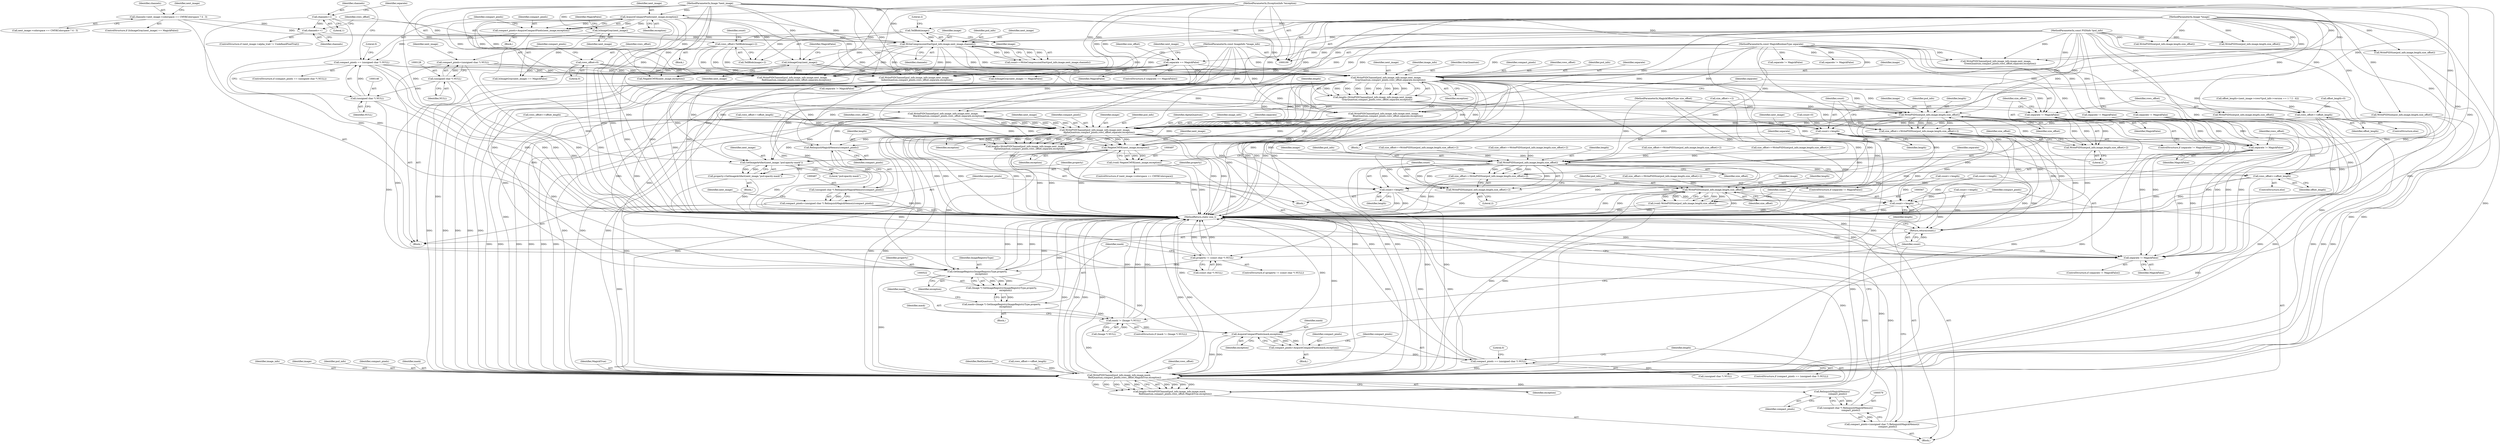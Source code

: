 digraph "0_ImageMagick_d4ec73f866a7c42a2e7f301fcd696e5cb7a7d3ab_2@pointer" {
"1000267" [label="(Call,WritePSDChannel(psd_info,image_info,image,next_image,\n            GrayQuantum,compact_pixels,rows_offset,separate,exception))"];
"1000196" [label="(Call,WriteCompressionStart(psd_info,image,next_image,channels))"];
"1000101" [label="(MethodParameterIn,const PSDInfo *psd_info)"];
"1000191" [label="(Call,TellBlob(image))"];
"1000103" [label="(MethodParameterIn,Image *image)"];
"1000167" [label="(Call,IsImageGray(next_image))"];
"1000139" [label="(Call,AcquireCompactPixels(next_image,exception))"];
"1000104" [label="(MethodParameterIn,Image *next_image)"];
"1000107" [label="(MethodParameterIn,ExceptionInfo *exception)"];
"1000186" [label="(Call,channels++)"];
"1000150" [label="(Call,channels=1)"];
"1000170" [label="(Call,channels=next_image->colorspace == CMYKColorspace ? 4 : 3)"];
"1000102" [label="(MethodParameterIn,const ImageInfo *image_info)"];
"1000261" [label="(Call,IsImageGray(next_image))"];
"1000125" [label="(Call,compact_pixels=(unsigned char *) NULL)"];
"1000127" [label="(Call,(unsigned char *) NULL)"];
"1000143" [label="(Call,compact_pixels == (unsigned char *) NULL)"];
"1000137" [label="(Call,compact_pixels=AcquireCompactPixels(next_image,exception))"];
"1000145" [label="(Call,(unsigned char *) NULL)"];
"1000188" [label="(Call,rows_offset=TellBlob(image)+2)"];
"1000122" [label="(Call,rows_offset=0)"];
"1000154" [label="(Call,separate == MagickFalse)"];
"1000106" [label="(MethodParameterIn,const MagickBooleanType separate)"];
"1000265" [label="(Call,length=WritePSDChannel(psd_info,image_info,image,next_image,\n            GrayQuantum,compact_pixels,rows_offset,separate,exception))"];
"1000284" [label="(Call,WritePSDSize(psd_info,image,length,size_offset))"];
"1000281" [label="(Call,size_offset+=WritePSDSize(psd_info,image,length,size_offset)+2)"];
"1000471" [label="(Call,WritePSDSize(psd_info,image,length,size_offset))"];
"1000468" [label="(Call,size_offset+=WritePSDSize(psd_info,image,length,size_offset)+2)"];
"1000568" [label="(Call,WritePSDSize(psd_info,image,length,size_offset))"];
"1000566" [label="(Call,(void) WritePSDSize(psd_info,image,length,size_offset))"];
"1000573" [label="(Call,count+=length)"];
"1000582" [label="(Return,return(count);)"];
"1000470" [label="(Call,WritePSDSize(psd_info,image,length,size_offset)+2)"];
"1000481" [label="(Call,count+=length)"];
"1000556" [label="(Call,WritePSDChannel(psd_info,image_info,image,mask,\n                RedQuantum,compact_pixels,rows_offset,MagickTrue,exception))"];
"1000554" [label="(Call,length=WritePSDChannel(psd_info,image_info,image,mask,\n                RedQuantum,compact_pixels,rows_offset,MagickTrue,exception))"];
"1000580" [label="(Call,RelinquishMagickMemory(\n                compact_pixels))"];
"1000578" [label="(Call,(unsigned char *) RelinquishMagickMemory(\n                compact_pixels))"];
"1000576" [label="(Call,compact_pixels=(unsigned char *) RelinquishMagickMemory(\n                compact_pixels))"];
"1000283" [label="(Call,WritePSDSize(psd_info,image,length,size_offset)+2)"];
"1000294" [label="(Call,count+=length)"];
"1000454" [label="(Call,WritePSDChannel(psd_info,image_info,image,next_image,\n            AlphaQuantum,compact_pixels,rows_offset,separate,exception))"];
"1000452" [label="(Call,length=WritePSDChannel(psd_info,image_info,image,next_image,\n            AlphaQuantum,compact_pixels,rows_offset,separate,exception))"];
"1000465" [label="(Call,separate != MagickFalse)"];
"1000502" [label="(Call,separate != MagickFalse)"];
"1000478" [label="(Call,rows_offset+=offset_length)"];
"1000488" [label="(Call,RelinquishMagickMemory(compact_pixels))"];
"1000486" [label="(Call,(unsigned char *) RelinquishMagickMemory(compact_pixels))"];
"1000484" [label="(Call,compact_pixels=(unsigned char *) RelinquishMagickMemory(compact_pixels))"];
"1000498" [label="(Call,NegateCMYK(next_image,exception))"];
"1000496" [label="(Call,(void) NegateCMYK(next_image,exception))"];
"1000509" [label="(Call,GetImageArtifact(next_image,\"psd:opacity-mask\"))"];
"1000507" [label="(Call,property=GetImageArtifact(next_image,\"psd:opacity-mask\"))"];
"1000513" [label="(Call,property != (const char *) NULL)"];
"1000523" [label="(Call,GetImageRegistry(ImageRegistryType,property,\n            exception))"];
"1000521" [label="(Call,(Image *) GetImageRegistry(ImageRegistryType,property,\n            exception))"];
"1000519" [label="(Call,mask=(Image *) GetImageRegistry(ImageRegistryType,property,\n            exception))"];
"1000528" [label="(Call,mask != (Image *) NULL)"];
"1000543" [label="(Call,AcquireCompactPixels(mask,exception))"];
"1000541" [label="(Call,compact_pixels=AcquireCompactPixels(mask,exception))"];
"1000547" [label="(Call,compact_pixels == (unsigned char *) NULL)"];
"1000278" [label="(Call,separate != MagickFalse)"];
"1000291" [label="(Call,rows_offset+=offset_length)"];
"1000432" [label="(Call,WritePSDSize(psd_info,image,length,size_offset))"];
"1000227" [label="(Call,WritePSDChannel(psd_info,image_info,image,next_image,\n        IndexQuantum,compact_pixels,rows_offset,separate,exception))"];
"1000490" [label="(ControlStructure,if (next_image->colorspace == CMYKColorspace))"];
"1000307" [label="(Call,NegateCMYK(next_image,exception))"];
"1000141" [label="(Identifier,exception)"];
"1000171" [label="(Identifier,channels)"];
"1000193" [label="(Literal,2)"];
"1000577" [label="(Identifier,compact_pixels)"];
"1000129" [label="(Identifier,NULL)"];
"1000156" [label="(Identifier,MagickFalse)"];
"1000387" [label="(Call,separate != MagickFalse)"];
"1000287" [label="(Identifier,length)"];
"1000277" [label="(ControlStructure,if (separate != MagickFalse))"];
"1000295" [label="(Identifier,count)"];
"1000165" [label="(ControlStructure,if (IsImageGray(next_image) == MagickFalse))"];
"1000400" [label="(Call,rows_offset+=offset_length)"];
"1000518" [label="(Block,)"];
"1000152" [label="(Literal,1)"];
"1000254" [label="(Call,count+=length)"];
"1000564" [label="(Identifier,MagickTrue)"];
"1000269" [label="(Identifier,image_info)"];
"1000355" [label="(Call,separate != MagickFalse)"];
"1000415" [label="(Call,WritePSDChannel(psd_info,image_info,image,next_image,\n                BlackQuantum,compact_pixels,rows_offset,separate,exception))"];
"1000194" [label="(Call,count+=WriteCompressionStart(psd_info,image,next_image,channels))"];
"1000157" [label="(Block,)"];
"1000296" [label="(Identifier,length)"];
"1000448" [label="(Identifier,next_image)"];
"1000479" [label="(Identifier,rows_offset)"];
"1000537" [label="(Identifier,mask)"];
"1000139" [label="(Call,AcquireCompactPixels(next_image,exception))"];
"1000541" [label="(Call,compact_pixels=AcquireCompactPixels(mask,exception))"];
"1000566" [label="(Call,(void) WritePSDSize(psd_info,image,length,size_offset))"];
"1000272" [label="(Identifier,GrayQuantum)"];
"1000262" [label="(Identifier,next_image)"];
"1000528" [label="(Call,mask != (Image *) NULL)"];
"1000186" [label="(Call,channels++)"];
"1000461" [label="(Identifier,rows_offset)"];
"1000507" [label="(Call,property=GetImageArtifact(next_image,\"psd:opacity-mask\"))"];
"1000390" [label="(Call,size_offset+=WritePSDSize(psd_info,image,length,size_offset)+2)"];
"1000523" [label="(Call,GetImageRegistry(ImageRegistryType,property,\n            exception))"];
"1000260" [label="(Call,IsImageGray(next_image) != MagickFalse)"];
"1000561" [label="(Identifier,RedQuantum)"];
"1000499" [label="(Identifier,next_image)"];
"1000188" [label="(Call,rows_offset=TellBlob(image)+2)"];
"1000454" [label="(Call,WritePSDChannel(psd_info,image_info,image,next_image,\n            AlphaQuantum,compact_pixels,rows_offset,separate,exception))"];
"1000477" [label="(ControlStructure,else)"];
"1000200" [label="(Identifier,channels)"];
"1000187" [label="(Identifier,channels)"];
"1000267" [label="(Call,WritePSDChannel(psd_info,image_info,image,next_image,\n            GrayQuantum,compact_pixels,rows_offset,separate,exception))"];
"1000106" [label="(MethodParameterIn,const MagickBooleanType separate)"];
"1000183" [label="(Identifier,next_image)"];
"1000138" [label="(Identifier,compact_pixels)"];
"1000486" [label="(Call,(unsigned char *) RelinquishMagickMemory(compact_pixels))"];
"1000326" [label="(Call,size_offset+=WritePSDSize(psd_info,image,length,size_offset)+2)"];
"1000545" [label="(Identifier,exception)"];
"1000584" [label="(MethodReturn,static size_t)"];
"1000568" [label="(Call,WritePSDSize(psd_info,image,length,size_offset))"];
"1000471" [label="(Call,WritePSDSize(psd_info,image,length,size_offset))"];
"1000475" [label="(Identifier,size_offset)"];
"1000154" [label="(Call,separate == MagickFalse)"];
"1000140" [label="(Identifier,next_image)"];
"1000172" [label="(Call,next_image->colorspace == CMYKColorspace ? 4 : 3)"];
"1000215" [label="(Call,size_offset+=2)"];
"1000103" [label="(MethodParameterIn,Image *image)"];
"1000556" [label="(Call,WritePSDChannel(psd_info,image_info,image,mask,\n                RedQuantum,compact_pixels,rows_offset,MagickTrue,exception))"];
"1000527" [label="(ControlStructure,if (mask != (Image *) NULL))"];
"1000244" [label="(Call,WritePSDSize(psd_info,image,length,size_offset))"];
"1000281" [label="(Call,size_offset+=WritePSDSize(psd_info,image,length,size_offset)+2)"];
"1000573" [label="(Call,count+=length)"];
"1000251" [label="(Call,rows_offset+=offset_length)"];
"1000168" [label="(Identifier,next_image)"];
"1000274" [label="(Identifier,rows_offset)"];
"1000508" [label="(Identifier,property)"];
"1000361" [label="(Call,WritePSDSize(psd_info,image,length,size_offset))"];
"1000137" [label="(Call,compact_pixels=AcquireCompactPixels(next_image,exception))"];
"1000124" [label="(Literal,0)"];
"1000261" [label="(Call,IsImageGray(next_image))"];
"1000288" [label="(Identifier,size_offset)"];
"1000452" [label="(Call,length=WritePSDChannel(psd_info,image_info,image,next_image,\n            AlphaQuantum,compact_pixels,rows_offset,separate,exception))"];
"1000478" [label="(Call,rows_offset+=offset_length)"];
"1000147" [label="(Identifier,NULL)"];
"1000273" [label="(Identifier,compact_pixels)"];
"1000268" [label="(Identifier,psd_info)"];
"1000198" [label="(Identifier,image)"];
"1000323" [label="(Call,separate != MagickFalse)"];
"1000122" [label="(Call,rows_offset=0)"];
"1000525" [label="(Identifier,property)"];
"1000127" [label="(Call,(unsigned char *) NULL)"];
"1000555" [label="(Identifier,length)"];
"1000241" [label="(Call,size_offset+=WritePSDSize(psd_info,image,length,size_offset)+2)"];
"1000474" [label="(Identifier,length)"];
"1000543" [label="(Call,AcquireCompactPixels(mask,exception))"];
"1000563" [label="(Identifier,rows_offset)"];
"1000513" [label="(Call,property != (const char *) NULL)"];
"1000548" [label="(Identifier,compact_pixels)"];
"1000292" [label="(Identifier,rows_offset)"];
"1000266" [label="(Identifier,length)"];
"1000529" [label="(Identifier,mask)"];
"1000578" [label="(Call,(unsigned char *) RelinquishMagickMemory(\n                compact_pixels))"];
"1000275" [label="(Identifier,separate)"];
"1000270" [label="(Identifier,image)"];
"1000544" [label="(Identifier,mask)"];
"1000284" [label="(Call,WritePSDSize(psd_info,image,length,size_offset))"];
"1000170" [label="(Call,channels=next_image->colorspace == CMYKColorspace ? 4 : 3)"];
"1000161" [label="(Identifier,next_image)"];
"1000464" [label="(ControlStructure,if (separate != MagickFalse))"];
"1000485" [label="(Identifier,compact_pixels)"];
"1000143" [label="(Call,compact_pixels == (unsigned char *) NULL)"];
"1000521" [label="(Call,(Image *) GetImageRegistry(ImageRegistryType,property,\n            exception))"];
"1000286" [label="(Identifier,image)"];
"1000526" [label="(Identifier,exception)"];
"1000166" [label="(Call,IsImageGray(next_image) == MagickFalse)"];
"1000496" [label="(Call,(void) NegateCMYK(next_image,exception))"];
"1000520" [label="(Identifier,mask)"];
"1000546" [label="(ControlStructure,if (compact_pixels == (unsigned char *) NULL))"];
"1000581" [label="(Identifier,compact_pixels)"];
"1000498" [label="(Call,NegateCMYK(next_image,exception))"];
"1000473" [label="(Identifier,image)"];
"1000511" [label="(Literal,\"psd:opacity-mask\")"];
"1000376" [label="(Call,WritePSDChannel(psd_info,image_info,image,next_image,\n            BlueQuantum,compact_pixels,rows_offset,separate,exception))"];
"1000470" [label="(Call,WritePSDSize(psd_info,image,length,size_offset)+2)"];
"1000169" [label="(Identifier,MagickFalse)"];
"1000505" [label="(Block,)"];
"1000515" [label="(Call,(const char *) NULL)"];
"1000558" [label="(Identifier,image_info)"];
"1000280" [label="(Identifier,MagickFalse)"];
"1000196" [label="(Call,WriteCompressionStart(psd_info,image,next_image,channels))"];
"1000502" [label="(Call,separate != MagickFalse)"];
"1000559" [label="(Identifier,image)"];
"1000514" [label="(Identifier,property)"];
"1000290" [label="(ControlStructure,else)"];
"1000144" [label="(Identifier,compact_pixels)"];
"1000489" [label="(Identifier,compact_pixels)"];
"1000488" [label="(Call,RelinquishMagickMemory(compact_pixels))"];
"1000150" [label="(Call,channels=1)"];
"1000472" [label="(Identifier,psd_info)"];
"1000476" [label="(Literal,2)"];
"1000554" [label="(Call,length=WritePSDChannel(psd_info,image_info,image,mask,\n                RedQuantum,compact_pixels,rows_offset,MagickTrue,exception))"];
"1000265" [label="(Call,length=WritePSDChannel(psd_info,image_info,image,next_image,\n            GrayQuantum,compact_pixels,rows_offset,separate,exception))"];
"1000283" [label="(Call,WritePSDSize(psd_info,image,length,size_offset)+2)"];
"1000580" [label="(Call,RelinquishMagickMemory(\n                compact_pixels))"];
"1000289" [label="(Literal,2)"];
"1000458" [label="(Identifier,next_image)"];
"1000151" [label="(Identifier,channels)"];
"1000126" [label="(Identifier,compact_pixels)"];
"1000460" [label="(Identifier,compact_pixels)"];
"1000153" [label="(ControlStructure,if (separate == MagickFalse))"];
"1000482" [label="(Identifier,count)"];
"1000504" [label="(Identifier,MagickFalse)"];
"1000572" [label="(Identifier,size_offset)"];
"1000466" [label="(Identifier,separate)"];
"1000451" [label="(Block,)"];
"1000294" [label="(Call,count+=length)"];
"1000509" [label="(Call,GetImageArtifact(next_image,\"psd:opacity-mask\"))"];
"1000481" [label="(Call,count+=length)"];
"1000542" [label="(Identifier,compact_pixels)"];
"1000192" [label="(Identifier,image)"];
"1000195" [label="(Identifier,count)"];
"1000510" [label="(Identifier,next_image)"];
"1000512" [label="(ControlStructure,if (property != (const char *) NULL))"];
"1000105" [label="(MethodParameterIn,MagickOffsetType size_offset)"];
"1000480" [label="(Identifier,offset_length)"];
"1000557" [label="(Identifier,psd_info)"];
"1000553" [label="(Literal,0)"];
"1000533" [label="(Block,)"];
"1000453" [label="(Identifier,length)"];
"1000493" [label="(Identifier,next_image)"];
"1000429" [label="(Call,size_offset+=WritePSDSize(psd_info,image,length,size_offset)+2)"];
"1000104" [label="(MethodParameterIn,Image *next_image)"];
"1000583" [label="(Identifier,count)"];
"1000457" [label="(Identifier,image)"];
"1000562" [label="(Identifier,compact_pixels)"];
"1000278" [label="(Call,separate != MagickFalse)"];
"1000469" [label="(Identifier,size_offset)"];
"1000123" [label="(Identifier,rows_offset)"];
"1000549" [label="(Call,(unsigned char *) NULL)"];
"1000540" [label="(Block,)"];
"1000524" [label="(Identifier,ImageRegistryType)"];
"1000279" [label="(Identifier,separate)"];
"1000271" [label="(Identifier,next_image)"];
"1000439" [label="(Call,rows_offset+=offset_length)"];
"1000455" [label="(Identifier,psd_info)"];
"1000145" [label="(Call,(unsigned char *) NULL)"];
"1000459" [label="(Identifier,AlphaQuantum)"];
"1000530" [label="(Call,(Image *) NULL)"];
"1000142" [label="(ControlStructure,if (compact_pixels == (unsigned char *) NULL))"];
"1000285" [label="(Identifier,psd_info)"];
"1000456" [label="(Identifier,image_info)"];
"1000312" [label="(Call,WritePSDChannel(psd_info,image_info,image,next_image,\n            RedQuantum,compact_pixels,rows_offset,separate,exception))"];
"1000465" [label="(Call,separate != MagickFalse)"];
"1000403" [label="(Call,count+=length)"];
"1000238" [label="(Call,separate != MagickFalse)"];
"1000570" [label="(Identifier,image)"];
"1000149" [label="(Literal,0)"];
"1000102" [label="(MethodParameterIn,const ImageInfo *image_info)"];
"1000201" [label="(Call,offset_length=(next_image->rows*(psd_info->version == 1 ? 2 : 4)))"];
"1000467" [label="(Identifier,MagickFalse)"];
"1000167" [label="(Call,IsImageGray(next_image))"];
"1000291" [label="(Call,rows_offset+=offset_length)"];
"1000500" [label="(Identifier,exception)"];
"1000483" [label="(Identifier,length)"];
"1000574" [label="(Identifier,count)"];
"1000462" [label="(Identifier,separate)"];
"1000519" [label="(Call,mask=(Image *) GetImageRegistry(ImageRegistryType,property,\n            exception))"];
"1000329" [label="(Call,WritePSDSize(psd_info,image,length,size_offset))"];
"1000197" [label="(Identifier,psd_info)"];
"1000101" [label="(MethodParameterIn,const PSDInfo *psd_info)"];
"1000180" [label="(ControlStructure,if (next_image->alpha_trait != UndefinedPixelTrait))"];
"1000189" [label="(Identifier,rows_offset)"];
"1000276" [label="(Identifier,exception)"];
"1000442" [label="(Call,count+=length)"];
"1000119" [label="(Call,offset_length=0)"];
"1000393" [label="(Call,WritePSDSize(psd_info,image,length,size_offset))"];
"1000576" [label="(Call,compact_pixels=(unsigned char *) RelinquishMagickMemory(\n                compact_pixels))"];
"1000282" [label="(Identifier,size_offset)"];
"1000571" [label="(Identifier,length)"];
"1000216" [label="(Identifier,size_offset)"];
"1000125" [label="(Call,compact_pixels=(unsigned char *) NULL)"];
"1000358" [label="(Call,size_offset+=WritePSDSize(psd_info,image,length,size_offset)+2)"];
"1000107" [label="(MethodParameterIn,ExceptionInfo *exception)"];
"1000264" [label="(Block,)"];
"1000190" [label="(Call,TellBlob(image)+2)"];
"1000136" [label="(Block,)"];
"1000575" [label="(Identifier,length)"];
"1000463" [label="(Identifier,exception)"];
"1000191" [label="(Call,TellBlob(image))"];
"1000565" [label="(Identifier,exception)"];
"1000560" [label="(Identifier,mask)"];
"1000293" [label="(Identifier,offset_length)"];
"1000503" [label="(Identifier,separate)"];
"1000484" [label="(Call,compact_pixels=(unsigned char *) RelinquishMagickMemory(compact_pixels))"];
"1000547" [label="(Call,compact_pixels == (unsigned char *) NULL)"];
"1000468" [label="(Call,size_offset+=WritePSDSize(psd_info,image,length,size_offset)+2)"];
"1000155" [label="(Identifier,separate)"];
"1000263" [label="(Identifier,MagickFalse)"];
"1000133" [label="(Identifier,next_image)"];
"1000426" [label="(Call,separate != MagickFalse)"];
"1000199" [label="(Identifier,next_image)"];
"1000116" [label="(Call,count=0)"];
"1000501" [label="(ControlStructure,if (separate != MagickFalse))"];
"1000344" [label="(Call,WritePSDChannel(psd_info,image_info,image,next_image,\n            GreenQuantum,compact_pixels,rows_offset,separate,exception))"];
"1000108" [label="(Block,)"];
"1000582" [label="(Return,return(count);)"];
"1000569" [label="(Identifier,psd_info)"];
"1000267" -> "1000265"  [label="AST: "];
"1000267" -> "1000276"  [label="CFG: "];
"1000268" -> "1000267"  [label="AST: "];
"1000269" -> "1000267"  [label="AST: "];
"1000270" -> "1000267"  [label="AST: "];
"1000271" -> "1000267"  [label="AST: "];
"1000272" -> "1000267"  [label="AST: "];
"1000273" -> "1000267"  [label="AST: "];
"1000274" -> "1000267"  [label="AST: "];
"1000275" -> "1000267"  [label="AST: "];
"1000276" -> "1000267"  [label="AST: "];
"1000265" -> "1000267"  [label="CFG: "];
"1000267" -> "1000584"  [label="DDG: "];
"1000267" -> "1000584"  [label="DDG: "];
"1000267" -> "1000584"  [label="DDG: "];
"1000267" -> "1000584"  [label="DDG: "];
"1000267" -> "1000584"  [label="DDG: "];
"1000267" -> "1000584"  [label="DDG: "];
"1000267" -> "1000584"  [label="DDG: "];
"1000267" -> "1000265"  [label="DDG: "];
"1000267" -> "1000265"  [label="DDG: "];
"1000267" -> "1000265"  [label="DDG: "];
"1000267" -> "1000265"  [label="DDG: "];
"1000267" -> "1000265"  [label="DDG: "];
"1000267" -> "1000265"  [label="DDG: "];
"1000267" -> "1000265"  [label="DDG: "];
"1000267" -> "1000265"  [label="DDG: "];
"1000267" -> "1000265"  [label="DDG: "];
"1000196" -> "1000267"  [label="DDG: "];
"1000196" -> "1000267"  [label="DDG: "];
"1000101" -> "1000267"  [label="DDG: "];
"1000102" -> "1000267"  [label="DDG: "];
"1000103" -> "1000267"  [label="DDG: "];
"1000261" -> "1000267"  [label="DDG: "];
"1000104" -> "1000267"  [label="DDG: "];
"1000125" -> "1000267"  [label="DDG: "];
"1000143" -> "1000267"  [label="DDG: "];
"1000188" -> "1000267"  [label="DDG: "];
"1000122" -> "1000267"  [label="DDG: "];
"1000154" -> "1000267"  [label="DDG: "];
"1000106" -> "1000267"  [label="DDG: "];
"1000139" -> "1000267"  [label="DDG: "];
"1000107" -> "1000267"  [label="DDG: "];
"1000267" -> "1000278"  [label="DDG: "];
"1000267" -> "1000284"  [label="DDG: "];
"1000267" -> "1000284"  [label="DDG: "];
"1000267" -> "1000291"  [label="DDG: "];
"1000267" -> "1000454"  [label="DDG: "];
"1000267" -> "1000454"  [label="DDG: "];
"1000267" -> "1000454"  [label="DDG: "];
"1000267" -> "1000454"  [label="DDG: "];
"1000267" -> "1000454"  [label="DDG: "];
"1000267" -> "1000454"  [label="DDG: "];
"1000267" -> "1000454"  [label="DDG: "];
"1000267" -> "1000488"  [label="DDG: "];
"1000267" -> "1000498"  [label="DDG: "];
"1000267" -> "1000498"  [label="DDG: "];
"1000267" -> "1000509"  [label="DDG: "];
"1000267" -> "1000523"  [label="DDG: "];
"1000267" -> "1000556"  [label="DDG: "];
"1000267" -> "1000556"  [label="DDG: "];
"1000267" -> "1000556"  [label="DDG: "];
"1000267" -> "1000556"  [label="DDG: "];
"1000196" -> "1000194"  [label="AST: "];
"1000196" -> "1000200"  [label="CFG: "];
"1000197" -> "1000196"  [label="AST: "];
"1000198" -> "1000196"  [label="AST: "];
"1000199" -> "1000196"  [label="AST: "];
"1000200" -> "1000196"  [label="AST: "];
"1000194" -> "1000196"  [label="CFG: "];
"1000196" -> "1000584"  [label="DDG: "];
"1000196" -> "1000194"  [label="DDG: "];
"1000196" -> "1000194"  [label="DDG: "];
"1000196" -> "1000194"  [label="DDG: "];
"1000196" -> "1000194"  [label="DDG: "];
"1000101" -> "1000196"  [label="DDG: "];
"1000191" -> "1000196"  [label="DDG: "];
"1000103" -> "1000196"  [label="DDG: "];
"1000167" -> "1000196"  [label="DDG: "];
"1000139" -> "1000196"  [label="DDG: "];
"1000104" -> "1000196"  [label="DDG: "];
"1000186" -> "1000196"  [label="DDG: "];
"1000150" -> "1000196"  [label="DDG: "];
"1000170" -> "1000196"  [label="DDG: "];
"1000196" -> "1000227"  [label="DDG: "];
"1000196" -> "1000227"  [label="DDG: "];
"1000196" -> "1000227"  [label="DDG: "];
"1000196" -> "1000261"  [label="DDG: "];
"1000196" -> "1000312"  [label="DDG: "];
"1000196" -> "1000312"  [label="DDG: "];
"1000101" -> "1000100"  [label="AST: "];
"1000101" -> "1000584"  [label="DDG: "];
"1000101" -> "1000227"  [label="DDG: "];
"1000101" -> "1000244"  [label="DDG: "];
"1000101" -> "1000284"  [label="DDG: "];
"1000101" -> "1000312"  [label="DDG: "];
"1000101" -> "1000329"  [label="DDG: "];
"1000101" -> "1000344"  [label="DDG: "];
"1000101" -> "1000361"  [label="DDG: "];
"1000101" -> "1000376"  [label="DDG: "];
"1000101" -> "1000393"  [label="DDG: "];
"1000101" -> "1000415"  [label="DDG: "];
"1000101" -> "1000432"  [label="DDG: "];
"1000101" -> "1000454"  [label="DDG: "];
"1000101" -> "1000471"  [label="DDG: "];
"1000101" -> "1000556"  [label="DDG: "];
"1000101" -> "1000568"  [label="DDG: "];
"1000191" -> "1000190"  [label="AST: "];
"1000191" -> "1000192"  [label="CFG: "];
"1000192" -> "1000191"  [label="AST: "];
"1000193" -> "1000191"  [label="CFG: "];
"1000191" -> "1000188"  [label="DDG: "];
"1000191" -> "1000190"  [label="DDG: "];
"1000103" -> "1000191"  [label="DDG: "];
"1000103" -> "1000100"  [label="AST: "];
"1000103" -> "1000584"  [label="DDG: "];
"1000103" -> "1000227"  [label="DDG: "];
"1000103" -> "1000244"  [label="DDG: "];
"1000103" -> "1000284"  [label="DDG: "];
"1000103" -> "1000312"  [label="DDG: "];
"1000103" -> "1000329"  [label="DDG: "];
"1000103" -> "1000344"  [label="DDG: "];
"1000103" -> "1000361"  [label="DDG: "];
"1000103" -> "1000376"  [label="DDG: "];
"1000103" -> "1000393"  [label="DDG: "];
"1000103" -> "1000415"  [label="DDG: "];
"1000103" -> "1000432"  [label="DDG: "];
"1000103" -> "1000454"  [label="DDG: "];
"1000103" -> "1000471"  [label="DDG: "];
"1000103" -> "1000556"  [label="DDG: "];
"1000103" -> "1000568"  [label="DDG: "];
"1000167" -> "1000166"  [label="AST: "];
"1000167" -> "1000168"  [label="CFG: "];
"1000168" -> "1000167"  [label="AST: "];
"1000169" -> "1000167"  [label="CFG: "];
"1000167" -> "1000166"  [label="DDG: "];
"1000139" -> "1000167"  [label="DDG: "];
"1000104" -> "1000167"  [label="DDG: "];
"1000139" -> "1000137"  [label="AST: "];
"1000139" -> "1000141"  [label="CFG: "];
"1000140" -> "1000139"  [label="AST: "];
"1000141" -> "1000139"  [label="AST: "];
"1000137" -> "1000139"  [label="CFG: "];
"1000139" -> "1000584"  [label="DDG: "];
"1000139" -> "1000584"  [label="DDG: "];
"1000139" -> "1000137"  [label="DDG: "];
"1000139" -> "1000137"  [label="DDG: "];
"1000104" -> "1000139"  [label="DDG: "];
"1000107" -> "1000139"  [label="DDG: "];
"1000139" -> "1000227"  [label="DDG: "];
"1000139" -> "1000227"  [label="DDG: "];
"1000139" -> "1000261"  [label="DDG: "];
"1000139" -> "1000307"  [label="DDG: "];
"1000139" -> "1000312"  [label="DDG: "];
"1000104" -> "1000100"  [label="AST: "];
"1000104" -> "1000584"  [label="DDG: "];
"1000104" -> "1000227"  [label="DDG: "];
"1000104" -> "1000261"  [label="DDG: "];
"1000104" -> "1000307"  [label="DDG: "];
"1000104" -> "1000312"  [label="DDG: "];
"1000104" -> "1000344"  [label="DDG: "];
"1000104" -> "1000376"  [label="DDG: "];
"1000104" -> "1000415"  [label="DDG: "];
"1000104" -> "1000454"  [label="DDG: "];
"1000104" -> "1000498"  [label="DDG: "];
"1000104" -> "1000509"  [label="DDG: "];
"1000107" -> "1000100"  [label="AST: "];
"1000107" -> "1000584"  [label="DDG: "];
"1000107" -> "1000227"  [label="DDG: "];
"1000107" -> "1000307"  [label="DDG: "];
"1000107" -> "1000312"  [label="DDG: "];
"1000107" -> "1000344"  [label="DDG: "];
"1000107" -> "1000376"  [label="DDG: "];
"1000107" -> "1000415"  [label="DDG: "];
"1000107" -> "1000454"  [label="DDG: "];
"1000107" -> "1000498"  [label="DDG: "];
"1000107" -> "1000523"  [label="DDG: "];
"1000107" -> "1000543"  [label="DDG: "];
"1000107" -> "1000556"  [label="DDG: "];
"1000186" -> "1000180"  [label="AST: "];
"1000186" -> "1000187"  [label="CFG: "];
"1000187" -> "1000186"  [label="AST: "];
"1000189" -> "1000186"  [label="CFG: "];
"1000150" -> "1000186"  [label="DDG: "];
"1000170" -> "1000186"  [label="DDG: "];
"1000150" -> "1000108"  [label="AST: "];
"1000150" -> "1000152"  [label="CFG: "];
"1000151" -> "1000150"  [label="AST: "];
"1000152" -> "1000150"  [label="AST: "];
"1000155" -> "1000150"  [label="CFG: "];
"1000150" -> "1000584"  [label="DDG: "];
"1000170" -> "1000165"  [label="AST: "];
"1000170" -> "1000172"  [label="CFG: "];
"1000171" -> "1000170"  [label="AST: "];
"1000172" -> "1000170"  [label="AST: "];
"1000183" -> "1000170"  [label="CFG: "];
"1000170" -> "1000584"  [label="DDG: "];
"1000102" -> "1000100"  [label="AST: "];
"1000102" -> "1000584"  [label="DDG: "];
"1000102" -> "1000227"  [label="DDG: "];
"1000102" -> "1000312"  [label="DDG: "];
"1000102" -> "1000344"  [label="DDG: "];
"1000102" -> "1000376"  [label="DDG: "];
"1000102" -> "1000415"  [label="DDG: "];
"1000102" -> "1000454"  [label="DDG: "];
"1000102" -> "1000556"  [label="DDG: "];
"1000261" -> "1000260"  [label="AST: "];
"1000261" -> "1000262"  [label="CFG: "];
"1000262" -> "1000261"  [label="AST: "];
"1000263" -> "1000261"  [label="CFG: "];
"1000261" -> "1000260"  [label="DDG: "];
"1000261" -> "1000307"  [label="DDG: "];
"1000261" -> "1000312"  [label="DDG: "];
"1000125" -> "1000108"  [label="AST: "];
"1000125" -> "1000127"  [label="CFG: "];
"1000126" -> "1000125"  [label="AST: "];
"1000127" -> "1000125"  [label="AST: "];
"1000133" -> "1000125"  [label="CFG: "];
"1000125" -> "1000584"  [label="DDG: "];
"1000127" -> "1000125"  [label="DDG: "];
"1000125" -> "1000227"  [label="DDG: "];
"1000125" -> "1000312"  [label="DDG: "];
"1000127" -> "1000129"  [label="CFG: "];
"1000128" -> "1000127"  [label="AST: "];
"1000129" -> "1000127"  [label="AST: "];
"1000127" -> "1000584"  [label="DDG: "];
"1000127" -> "1000145"  [label="DDG: "];
"1000127" -> "1000515"  [label="DDG: "];
"1000143" -> "1000142"  [label="AST: "];
"1000143" -> "1000145"  [label="CFG: "];
"1000144" -> "1000143"  [label="AST: "];
"1000145" -> "1000143"  [label="AST: "];
"1000149" -> "1000143"  [label="CFG: "];
"1000151" -> "1000143"  [label="CFG: "];
"1000143" -> "1000584"  [label="DDG: "];
"1000143" -> "1000584"  [label="DDG: "];
"1000143" -> "1000584"  [label="DDG: "];
"1000137" -> "1000143"  [label="DDG: "];
"1000145" -> "1000143"  [label="DDG: "];
"1000143" -> "1000227"  [label="DDG: "];
"1000143" -> "1000312"  [label="DDG: "];
"1000137" -> "1000136"  [label="AST: "];
"1000138" -> "1000137"  [label="AST: "];
"1000144" -> "1000137"  [label="CFG: "];
"1000137" -> "1000584"  [label="DDG: "];
"1000145" -> "1000147"  [label="CFG: "];
"1000146" -> "1000145"  [label="AST: "];
"1000147" -> "1000145"  [label="AST: "];
"1000145" -> "1000584"  [label="DDG: "];
"1000145" -> "1000515"  [label="DDG: "];
"1000188" -> "1000157"  [label="AST: "];
"1000188" -> "1000190"  [label="CFG: "];
"1000189" -> "1000188"  [label="AST: "];
"1000190" -> "1000188"  [label="AST: "];
"1000195" -> "1000188"  [label="CFG: "];
"1000188" -> "1000584"  [label="DDG: "];
"1000188" -> "1000227"  [label="DDG: "];
"1000188" -> "1000312"  [label="DDG: "];
"1000122" -> "1000108"  [label="AST: "];
"1000122" -> "1000124"  [label="CFG: "];
"1000123" -> "1000122"  [label="AST: "];
"1000124" -> "1000122"  [label="AST: "];
"1000126" -> "1000122"  [label="CFG: "];
"1000122" -> "1000584"  [label="DDG: "];
"1000122" -> "1000227"  [label="DDG: "];
"1000122" -> "1000312"  [label="DDG: "];
"1000154" -> "1000153"  [label="AST: "];
"1000154" -> "1000156"  [label="CFG: "];
"1000155" -> "1000154"  [label="AST: "];
"1000156" -> "1000154"  [label="AST: "];
"1000161" -> "1000154"  [label="CFG: "];
"1000216" -> "1000154"  [label="CFG: "];
"1000154" -> "1000584"  [label="DDG: "];
"1000106" -> "1000154"  [label="DDG: "];
"1000154" -> "1000166"  [label="DDG: "];
"1000154" -> "1000227"  [label="DDG: "];
"1000154" -> "1000238"  [label="DDG: "];
"1000154" -> "1000260"  [label="DDG: "];
"1000154" -> "1000312"  [label="DDG: "];
"1000106" -> "1000100"  [label="AST: "];
"1000106" -> "1000584"  [label="DDG: "];
"1000106" -> "1000227"  [label="DDG: "];
"1000106" -> "1000238"  [label="DDG: "];
"1000106" -> "1000278"  [label="DDG: "];
"1000106" -> "1000312"  [label="DDG: "];
"1000106" -> "1000323"  [label="DDG: "];
"1000106" -> "1000344"  [label="DDG: "];
"1000106" -> "1000355"  [label="DDG: "];
"1000106" -> "1000376"  [label="DDG: "];
"1000106" -> "1000387"  [label="DDG: "];
"1000106" -> "1000415"  [label="DDG: "];
"1000106" -> "1000426"  [label="DDG: "];
"1000106" -> "1000454"  [label="DDG: "];
"1000106" -> "1000465"  [label="DDG: "];
"1000106" -> "1000502"  [label="DDG: "];
"1000265" -> "1000264"  [label="AST: "];
"1000266" -> "1000265"  [label="AST: "];
"1000279" -> "1000265"  [label="CFG: "];
"1000265" -> "1000584"  [label="DDG: "];
"1000265" -> "1000284"  [label="DDG: "];
"1000265" -> "1000294"  [label="DDG: "];
"1000284" -> "1000283"  [label="AST: "];
"1000284" -> "1000288"  [label="CFG: "];
"1000285" -> "1000284"  [label="AST: "];
"1000286" -> "1000284"  [label="AST: "];
"1000287" -> "1000284"  [label="AST: "];
"1000288" -> "1000284"  [label="AST: "];
"1000289" -> "1000284"  [label="CFG: "];
"1000284" -> "1000584"  [label="DDG: "];
"1000284" -> "1000584"  [label="DDG: "];
"1000284" -> "1000281"  [label="DDG: "];
"1000284" -> "1000281"  [label="DDG: "];
"1000284" -> "1000281"  [label="DDG: "];
"1000284" -> "1000281"  [label="DDG: "];
"1000284" -> "1000283"  [label="DDG: "];
"1000284" -> "1000283"  [label="DDG: "];
"1000284" -> "1000283"  [label="DDG: "];
"1000284" -> "1000283"  [label="DDG: "];
"1000215" -> "1000284"  [label="DDG: "];
"1000105" -> "1000284"  [label="DDG: "];
"1000284" -> "1000294"  [label="DDG: "];
"1000284" -> "1000454"  [label="DDG: "];
"1000284" -> "1000454"  [label="DDG: "];
"1000284" -> "1000556"  [label="DDG: "];
"1000284" -> "1000556"  [label="DDG: "];
"1000281" -> "1000277"  [label="AST: "];
"1000281" -> "1000283"  [label="CFG: "];
"1000282" -> "1000281"  [label="AST: "];
"1000283" -> "1000281"  [label="AST: "];
"1000295" -> "1000281"  [label="CFG: "];
"1000281" -> "1000584"  [label="DDG: "];
"1000281" -> "1000584"  [label="DDG: "];
"1000105" -> "1000281"  [label="DDG: "];
"1000281" -> "1000471"  [label="DDG: "];
"1000281" -> "1000568"  [label="DDG: "];
"1000471" -> "1000470"  [label="AST: "];
"1000471" -> "1000475"  [label="CFG: "];
"1000472" -> "1000471"  [label="AST: "];
"1000473" -> "1000471"  [label="AST: "];
"1000474" -> "1000471"  [label="AST: "];
"1000475" -> "1000471"  [label="AST: "];
"1000476" -> "1000471"  [label="CFG: "];
"1000471" -> "1000584"  [label="DDG: "];
"1000471" -> "1000584"  [label="DDG: "];
"1000471" -> "1000468"  [label="DDG: "];
"1000471" -> "1000468"  [label="DDG: "];
"1000471" -> "1000468"  [label="DDG: "];
"1000471" -> "1000468"  [label="DDG: "];
"1000471" -> "1000470"  [label="DDG: "];
"1000471" -> "1000470"  [label="DDG: "];
"1000471" -> "1000470"  [label="DDG: "];
"1000471" -> "1000470"  [label="DDG: "];
"1000454" -> "1000471"  [label="DDG: "];
"1000454" -> "1000471"  [label="DDG: "];
"1000452" -> "1000471"  [label="DDG: "];
"1000215" -> "1000471"  [label="DDG: "];
"1000390" -> "1000471"  [label="DDG: "];
"1000326" -> "1000471"  [label="DDG: "];
"1000429" -> "1000471"  [label="DDG: "];
"1000358" -> "1000471"  [label="DDG: "];
"1000105" -> "1000471"  [label="DDG: "];
"1000471" -> "1000481"  [label="DDG: "];
"1000471" -> "1000556"  [label="DDG: "];
"1000471" -> "1000556"  [label="DDG: "];
"1000468" -> "1000464"  [label="AST: "];
"1000468" -> "1000470"  [label="CFG: "];
"1000469" -> "1000468"  [label="AST: "];
"1000470" -> "1000468"  [label="AST: "];
"1000482" -> "1000468"  [label="CFG: "];
"1000468" -> "1000584"  [label="DDG: "];
"1000468" -> "1000584"  [label="DDG: "];
"1000105" -> "1000468"  [label="DDG: "];
"1000468" -> "1000568"  [label="DDG: "];
"1000568" -> "1000566"  [label="AST: "];
"1000568" -> "1000572"  [label="CFG: "];
"1000569" -> "1000568"  [label="AST: "];
"1000570" -> "1000568"  [label="AST: "];
"1000571" -> "1000568"  [label="AST: "];
"1000572" -> "1000568"  [label="AST: "];
"1000566" -> "1000568"  [label="CFG: "];
"1000568" -> "1000584"  [label="DDG: "];
"1000568" -> "1000584"  [label="DDG: "];
"1000568" -> "1000584"  [label="DDG: "];
"1000568" -> "1000566"  [label="DDG: "];
"1000568" -> "1000566"  [label="DDG: "];
"1000568" -> "1000566"  [label="DDG: "];
"1000568" -> "1000566"  [label="DDG: "];
"1000556" -> "1000568"  [label="DDG: "];
"1000556" -> "1000568"  [label="DDG: "];
"1000554" -> "1000568"  [label="DDG: "];
"1000215" -> "1000568"  [label="DDG: "];
"1000241" -> "1000568"  [label="DDG: "];
"1000390" -> "1000568"  [label="DDG: "];
"1000326" -> "1000568"  [label="DDG: "];
"1000429" -> "1000568"  [label="DDG: "];
"1000358" -> "1000568"  [label="DDG: "];
"1000105" -> "1000568"  [label="DDG: "];
"1000568" -> "1000573"  [label="DDG: "];
"1000566" -> "1000533"  [label="AST: "];
"1000567" -> "1000566"  [label="AST: "];
"1000574" -> "1000566"  [label="CFG: "];
"1000566" -> "1000584"  [label="DDG: "];
"1000566" -> "1000584"  [label="DDG: "];
"1000573" -> "1000533"  [label="AST: "];
"1000573" -> "1000575"  [label="CFG: "];
"1000574" -> "1000573"  [label="AST: "];
"1000575" -> "1000573"  [label="AST: "];
"1000577" -> "1000573"  [label="CFG: "];
"1000573" -> "1000584"  [label="DDG: "];
"1000573" -> "1000584"  [label="DDG: "];
"1000442" -> "1000573"  [label="DDG: "];
"1000254" -> "1000573"  [label="DDG: "];
"1000403" -> "1000573"  [label="DDG: "];
"1000294" -> "1000573"  [label="DDG: "];
"1000481" -> "1000573"  [label="DDG: "];
"1000573" -> "1000582"  [label="DDG: "];
"1000582" -> "1000108"  [label="AST: "];
"1000582" -> "1000583"  [label="CFG: "];
"1000583" -> "1000582"  [label="AST: "];
"1000584" -> "1000582"  [label="CFG: "];
"1000582" -> "1000584"  [label="DDG: "];
"1000583" -> "1000582"  [label="DDG: "];
"1000442" -> "1000582"  [label="DDG: "];
"1000254" -> "1000582"  [label="DDG: "];
"1000403" -> "1000582"  [label="DDG: "];
"1000294" -> "1000582"  [label="DDG: "];
"1000481" -> "1000582"  [label="DDG: "];
"1000470" -> "1000476"  [label="CFG: "];
"1000476" -> "1000470"  [label="AST: "];
"1000470" -> "1000584"  [label="DDG: "];
"1000481" -> "1000451"  [label="AST: "];
"1000481" -> "1000483"  [label="CFG: "];
"1000482" -> "1000481"  [label="AST: "];
"1000483" -> "1000481"  [label="AST: "];
"1000485" -> "1000481"  [label="CFG: "];
"1000481" -> "1000584"  [label="DDG: "];
"1000481" -> "1000584"  [label="DDG: "];
"1000452" -> "1000481"  [label="DDG: "];
"1000442" -> "1000481"  [label="DDG: "];
"1000403" -> "1000481"  [label="DDG: "];
"1000294" -> "1000481"  [label="DDG: "];
"1000556" -> "1000554"  [label="AST: "];
"1000556" -> "1000565"  [label="CFG: "];
"1000557" -> "1000556"  [label="AST: "];
"1000558" -> "1000556"  [label="AST: "];
"1000559" -> "1000556"  [label="AST: "];
"1000560" -> "1000556"  [label="AST: "];
"1000561" -> "1000556"  [label="AST: "];
"1000562" -> "1000556"  [label="AST: "];
"1000563" -> "1000556"  [label="AST: "];
"1000564" -> "1000556"  [label="AST: "];
"1000565" -> "1000556"  [label="AST: "];
"1000554" -> "1000556"  [label="CFG: "];
"1000556" -> "1000584"  [label="DDG: "];
"1000556" -> "1000584"  [label="DDG: "];
"1000556" -> "1000584"  [label="DDG: "];
"1000556" -> "1000584"  [label="DDG: "];
"1000556" -> "1000584"  [label="DDG: "];
"1000556" -> "1000584"  [label="DDG: "];
"1000556" -> "1000554"  [label="DDG: "];
"1000556" -> "1000554"  [label="DDG: "];
"1000556" -> "1000554"  [label="DDG: "];
"1000556" -> "1000554"  [label="DDG: "];
"1000556" -> "1000554"  [label="DDG: "];
"1000556" -> "1000554"  [label="DDG: "];
"1000556" -> "1000554"  [label="DDG: "];
"1000556" -> "1000554"  [label="DDG: "];
"1000556" -> "1000554"  [label="DDG: "];
"1000454" -> "1000556"  [label="DDG: "];
"1000454" -> "1000556"  [label="DDG: "];
"1000454" -> "1000556"  [label="DDG: "];
"1000454" -> "1000556"  [label="DDG: "];
"1000227" -> "1000556"  [label="DDG: "];
"1000227" -> "1000556"  [label="DDG: "];
"1000227" -> "1000556"  [label="DDG: "];
"1000227" -> "1000556"  [label="DDG: "];
"1000244" -> "1000556"  [label="DDG: "];
"1000244" -> "1000556"  [label="DDG: "];
"1000393" -> "1000556"  [label="DDG: "];
"1000393" -> "1000556"  [label="DDG: "];
"1000376" -> "1000556"  [label="DDG: "];
"1000376" -> "1000556"  [label="DDG: "];
"1000376" -> "1000556"  [label="DDG: "];
"1000376" -> "1000556"  [label="DDG: "];
"1000415" -> "1000556"  [label="DDG: "];
"1000415" -> "1000556"  [label="DDG: "];
"1000415" -> "1000556"  [label="DDG: "];
"1000415" -> "1000556"  [label="DDG: "];
"1000432" -> "1000556"  [label="DDG: "];
"1000432" -> "1000556"  [label="DDG: "];
"1000528" -> "1000556"  [label="DDG: "];
"1000543" -> "1000556"  [label="DDG: "];
"1000543" -> "1000556"  [label="DDG: "];
"1000312" -> "1000556"  [label="DDG: "];
"1000547" -> "1000556"  [label="DDG: "];
"1000484" -> "1000556"  [label="DDG: "];
"1000439" -> "1000556"  [label="DDG: "];
"1000400" -> "1000556"  [label="DDG: "];
"1000251" -> "1000556"  [label="DDG: "];
"1000291" -> "1000556"  [label="DDG: "];
"1000478" -> "1000556"  [label="DDG: "];
"1000523" -> "1000556"  [label="DDG: "];
"1000556" -> "1000580"  [label="DDG: "];
"1000554" -> "1000533"  [label="AST: "];
"1000555" -> "1000554"  [label="AST: "];
"1000567" -> "1000554"  [label="CFG: "];
"1000554" -> "1000584"  [label="DDG: "];
"1000580" -> "1000578"  [label="AST: "];
"1000580" -> "1000581"  [label="CFG: "];
"1000581" -> "1000580"  [label="AST: "];
"1000578" -> "1000580"  [label="CFG: "];
"1000580" -> "1000578"  [label="DDG: "];
"1000578" -> "1000576"  [label="AST: "];
"1000579" -> "1000578"  [label="AST: "];
"1000576" -> "1000578"  [label="CFG: "];
"1000578" -> "1000584"  [label="DDG: "];
"1000578" -> "1000576"  [label="DDG: "];
"1000576" -> "1000533"  [label="AST: "];
"1000577" -> "1000576"  [label="AST: "];
"1000583" -> "1000576"  [label="CFG: "];
"1000576" -> "1000584"  [label="DDG: "];
"1000576" -> "1000584"  [label="DDG: "];
"1000283" -> "1000289"  [label="CFG: "];
"1000289" -> "1000283"  [label="AST: "];
"1000283" -> "1000584"  [label="DDG: "];
"1000294" -> "1000264"  [label="AST: "];
"1000294" -> "1000296"  [label="CFG: "];
"1000295" -> "1000294"  [label="AST: "];
"1000296" -> "1000294"  [label="AST: "];
"1000448" -> "1000294"  [label="CFG: "];
"1000294" -> "1000584"  [label="DDG: "];
"1000294" -> "1000584"  [label="DDG: "];
"1000116" -> "1000294"  [label="DDG: "];
"1000194" -> "1000294"  [label="DDG: "];
"1000454" -> "1000452"  [label="AST: "];
"1000454" -> "1000463"  [label="CFG: "];
"1000455" -> "1000454"  [label="AST: "];
"1000456" -> "1000454"  [label="AST: "];
"1000457" -> "1000454"  [label="AST: "];
"1000458" -> "1000454"  [label="AST: "];
"1000459" -> "1000454"  [label="AST: "];
"1000460" -> "1000454"  [label="AST: "];
"1000461" -> "1000454"  [label="AST: "];
"1000462" -> "1000454"  [label="AST: "];
"1000463" -> "1000454"  [label="AST: "];
"1000452" -> "1000454"  [label="CFG: "];
"1000454" -> "1000584"  [label="DDG: "];
"1000454" -> "1000584"  [label="DDG: "];
"1000454" -> "1000584"  [label="DDG: "];
"1000454" -> "1000584"  [label="DDG: "];
"1000454" -> "1000584"  [label="DDG: "];
"1000454" -> "1000584"  [label="DDG: "];
"1000454" -> "1000584"  [label="DDG: "];
"1000454" -> "1000452"  [label="DDG: "];
"1000454" -> "1000452"  [label="DDG: "];
"1000454" -> "1000452"  [label="DDG: "];
"1000454" -> "1000452"  [label="DDG: "];
"1000454" -> "1000452"  [label="DDG: "];
"1000454" -> "1000452"  [label="DDG: "];
"1000454" -> "1000452"  [label="DDG: "];
"1000454" -> "1000452"  [label="DDG: "];
"1000454" -> "1000452"  [label="DDG: "];
"1000393" -> "1000454"  [label="DDG: "];
"1000393" -> "1000454"  [label="DDG: "];
"1000376" -> "1000454"  [label="DDG: "];
"1000376" -> "1000454"  [label="DDG: "];
"1000376" -> "1000454"  [label="DDG: "];
"1000376" -> "1000454"  [label="DDG: "];
"1000376" -> "1000454"  [label="DDG: "];
"1000376" -> "1000454"  [label="DDG: "];
"1000376" -> "1000454"  [label="DDG: "];
"1000415" -> "1000454"  [label="DDG: "];
"1000415" -> "1000454"  [label="DDG: "];
"1000415" -> "1000454"  [label="DDG: "];
"1000415" -> "1000454"  [label="DDG: "];
"1000415" -> "1000454"  [label="DDG: "];
"1000415" -> "1000454"  [label="DDG: "];
"1000415" -> "1000454"  [label="DDG: "];
"1000432" -> "1000454"  [label="DDG: "];
"1000432" -> "1000454"  [label="DDG: "];
"1000439" -> "1000454"  [label="DDG: "];
"1000400" -> "1000454"  [label="DDG: "];
"1000291" -> "1000454"  [label="DDG: "];
"1000426" -> "1000454"  [label="DDG: "];
"1000387" -> "1000454"  [label="DDG: "];
"1000278" -> "1000454"  [label="DDG: "];
"1000454" -> "1000465"  [label="DDG: "];
"1000454" -> "1000478"  [label="DDG: "];
"1000454" -> "1000488"  [label="DDG: "];
"1000454" -> "1000498"  [label="DDG: "];
"1000454" -> "1000498"  [label="DDG: "];
"1000454" -> "1000509"  [label="DDG: "];
"1000454" -> "1000523"  [label="DDG: "];
"1000452" -> "1000451"  [label="AST: "];
"1000453" -> "1000452"  [label="AST: "];
"1000466" -> "1000452"  [label="CFG: "];
"1000452" -> "1000584"  [label="DDG: "];
"1000465" -> "1000464"  [label="AST: "];
"1000465" -> "1000467"  [label="CFG: "];
"1000466" -> "1000465"  [label="AST: "];
"1000467" -> "1000465"  [label="AST: "];
"1000469" -> "1000465"  [label="CFG: "];
"1000479" -> "1000465"  [label="CFG: "];
"1000426" -> "1000465"  [label="DDG: "];
"1000387" -> "1000465"  [label="DDG: "];
"1000278" -> "1000465"  [label="DDG: "];
"1000465" -> "1000502"  [label="DDG: "];
"1000465" -> "1000502"  [label="DDG: "];
"1000502" -> "1000501"  [label="AST: "];
"1000502" -> "1000504"  [label="CFG: "];
"1000503" -> "1000502"  [label="AST: "];
"1000504" -> "1000502"  [label="AST: "];
"1000508" -> "1000502"  [label="CFG: "];
"1000583" -> "1000502"  [label="CFG: "];
"1000502" -> "1000584"  [label="DDG: "];
"1000502" -> "1000584"  [label="DDG: "];
"1000502" -> "1000584"  [label="DDG: "];
"1000426" -> "1000502"  [label="DDG: "];
"1000426" -> "1000502"  [label="DDG: "];
"1000238" -> "1000502"  [label="DDG: "];
"1000238" -> "1000502"  [label="DDG: "];
"1000387" -> "1000502"  [label="DDG: "];
"1000387" -> "1000502"  [label="DDG: "];
"1000278" -> "1000502"  [label="DDG: "];
"1000278" -> "1000502"  [label="DDG: "];
"1000478" -> "1000477"  [label="AST: "];
"1000478" -> "1000480"  [label="CFG: "];
"1000479" -> "1000478"  [label="AST: "];
"1000480" -> "1000478"  [label="AST: "];
"1000482" -> "1000478"  [label="CFG: "];
"1000478" -> "1000584"  [label="DDG: "];
"1000478" -> "1000584"  [label="DDG: "];
"1000119" -> "1000478"  [label="DDG: "];
"1000201" -> "1000478"  [label="DDG: "];
"1000488" -> "1000486"  [label="AST: "];
"1000488" -> "1000489"  [label="CFG: "];
"1000489" -> "1000488"  [label="AST: "];
"1000486" -> "1000488"  [label="CFG: "];
"1000488" -> "1000486"  [label="DDG: "];
"1000227" -> "1000488"  [label="DDG: "];
"1000376" -> "1000488"  [label="DDG: "];
"1000415" -> "1000488"  [label="DDG: "];
"1000486" -> "1000484"  [label="AST: "];
"1000487" -> "1000486"  [label="AST: "];
"1000484" -> "1000486"  [label="CFG: "];
"1000486" -> "1000584"  [label="DDG: "];
"1000486" -> "1000484"  [label="DDG: "];
"1000484" -> "1000108"  [label="AST: "];
"1000485" -> "1000484"  [label="AST: "];
"1000493" -> "1000484"  [label="CFG: "];
"1000484" -> "1000584"  [label="DDG: "];
"1000484" -> "1000584"  [label="DDG: "];
"1000498" -> "1000496"  [label="AST: "];
"1000498" -> "1000500"  [label="CFG: "];
"1000499" -> "1000498"  [label="AST: "];
"1000500" -> "1000498"  [label="AST: "];
"1000496" -> "1000498"  [label="CFG: "];
"1000498" -> "1000584"  [label="DDG: "];
"1000498" -> "1000584"  [label="DDG: "];
"1000498" -> "1000496"  [label="DDG: "];
"1000498" -> "1000496"  [label="DDG: "];
"1000376" -> "1000498"  [label="DDG: "];
"1000376" -> "1000498"  [label="DDG: "];
"1000227" -> "1000498"  [label="DDG: "];
"1000227" -> "1000498"  [label="DDG: "];
"1000415" -> "1000498"  [label="DDG: "];
"1000415" -> "1000498"  [label="DDG: "];
"1000498" -> "1000509"  [label="DDG: "];
"1000498" -> "1000523"  [label="DDG: "];
"1000496" -> "1000490"  [label="AST: "];
"1000497" -> "1000496"  [label="AST: "];
"1000503" -> "1000496"  [label="CFG: "];
"1000496" -> "1000584"  [label="DDG: "];
"1000496" -> "1000584"  [label="DDG: "];
"1000509" -> "1000507"  [label="AST: "];
"1000509" -> "1000511"  [label="CFG: "];
"1000510" -> "1000509"  [label="AST: "];
"1000511" -> "1000509"  [label="AST: "];
"1000507" -> "1000509"  [label="CFG: "];
"1000509" -> "1000584"  [label="DDG: "];
"1000509" -> "1000507"  [label="DDG: "];
"1000509" -> "1000507"  [label="DDG: "];
"1000376" -> "1000509"  [label="DDG: "];
"1000227" -> "1000509"  [label="DDG: "];
"1000415" -> "1000509"  [label="DDG: "];
"1000507" -> "1000505"  [label="AST: "];
"1000508" -> "1000507"  [label="AST: "];
"1000514" -> "1000507"  [label="CFG: "];
"1000507" -> "1000584"  [label="DDG: "];
"1000507" -> "1000513"  [label="DDG: "];
"1000513" -> "1000512"  [label="AST: "];
"1000513" -> "1000515"  [label="CFG: "];
"1000514" -> "1000513"  [label="AST: "];
"1000515" -> "1000513"  [label="AST: "];
"1000520" -> "1000513"  [label="CFG: "];
"1000583" -> "1000513"  [label="CFG: "];
"1000513" -> "1000584"  [label="DDG: "];
"1000513" -> "1000584"  [label="DDG: "];
"1000513" -> "1000584"  [label="DDG: "];
"1000515" -> "1000513"  [label="DDG: "];
"1000513" -> "1000523"  [label="DDG: "];
"1000523" -> "1000521"  [label="AST: "];
"1000523" -> "1000526"  [label="CFG: "];
"1000524" -> "1000523"  [label="AST: "];
"1000525" -> "1000523"  [label="AST: "];
"1000526" -> "1000523"  [label="AST: "];
"1000521" -> "1000523"  [label="CFG: "];
"1000523" -> "1000584"  [label="DDG: "];
"1000523" -> "1000584"  [label="DDG: "];
"1000523" -> "1000584"  [label="DDG: "];
"1000523" -> "1000521"  [label="DDG: "];
"1000523" -> "1000521"  [label="DDG: "];
"1000523" -> "1000521"  [label="DDG: "];
"1000415" -> "1000523"  [label="DDG: "];
"1000376" -> "1000523"  [label="DDG: "];
"1000227" -> "1000523"  [label="DDG: "];
"1000523" -> "1000543"  [label="DDG: "];
"1000521" -> "1000519"  [label="AST: "];
"1000522" -> "1000521"  [label="AST: "];
"1000519" -> "1000521"  [label="CFG: "];
"1000521" -> "1000584"  [label="DDG: "];
"1000521" -> "1000519"  [label="DDG: "];
"1000519" -> "1000518"  [label="AST: "];
"1000520" -> "1000519"  [label="AST: "];
"1000529" -> "1000519"  [label="CFG: "];
"1000519" -> "1000584"  [label="DDG: "];
"1000519" -> "1000528"  [label="DDG: "];
"1000528" -> "1000527"  [label="AST: "];
"1000528" -> "1000530"  [label="CFG: "];
"1000529" -> "1000528"  [label="AST: "];
"1000530" -> "1000528"  [label="AST: "];
"1000537" -> "1000528"  [label="CFG: "];
"1000583" -> "1000528"  [label="CFG: "];
"1000528" -> "1000584"  [label="DDG: "];
"1000528" -> "1000584"  [label="DDG: "];
"1000528" -> "1000584"  [label="DDG: "];
"1000530" -> "1000528"  [label="DDG: "];
"1000528" -> "1000543"  [label="DDG: "];
"1000543" -> "1000541"  [label="AST: "];
"1000543" -> "1000545"  [label="CFG: "];
"1000544" -> "1000543"  [label="AST: "];
"1000545" -> "1000543"  [label="AST: "];
"1000541" -> "1000543"  [label="CFG: "];
"1000543" -> "1000584"  [label="DDG: "];
"1000543" -> "1000584"  [label="DDG: "];
"1000543" -> "1000541"  [label="DDG: "];
"1000543" -> "1000541"  [label="DDG: "];
"1000541" -> "1000540"  [label="AST: "];
"1000542" -> "1000541"  [label="AST: "];
"1000548" -> "1000541"  [label="CFG: "];
"1000541" -> "1000584"  [label="DDG: "];
"1000541" -> "1000547"  [label="DDG: "];
"1000547" -> "1000546"  [label="AST: "];
"1000547" -> "1000549"  [label="CFG: "];
"1000548" -> "1000547"  [label="AST: "];
"1000549" -> "1000547"  [label="AST: "];
"1000553" -> "1000547"  [label="CFG: "];
"1000555" -> "1000547"  [label="CFG: "];
"1000547" -> "1000584"  [label="DDG: "];
"1000547" -> "1000584"  [label="DDG: "];
"1000547" -> "1000584"  [label="DDG: "];
"1000549" -> "1000547"  [label="DDG: "];
"1000278" -> "1000277"  [label="AST: "];
"1000278" -> "1000280"  [label="CFG: "];
"1000279" -> "1000278"  [label="AST: "];
"1000280" -> "1000278"  [label="AST: "];
"1000282" -> "1000278"  [label="CFG: "];
"1000292" -> "1000278"  [label="CFG: "];
"1000260" -> "1000278"  [label="DDG: "];
"1000291" -> "1000290"  [label="AST: "];
"1000291" -> "1000293"  [label="CFG: "];
"1000292" -> "1000291"  [label="AST: "];
"1000293" -> "1000291"  [label="AST: "];
"1000295" -> "1000291"  [label="CFG: "];
"1000291" -> "1000584"  [label="DDG: "];
"1000291" -> "1000584"  [label="DDG: "];
"1000119" -> "1000291"  [label="DDG: "];
"1000201" -> "1000291"  [label="DDG: "];
}

